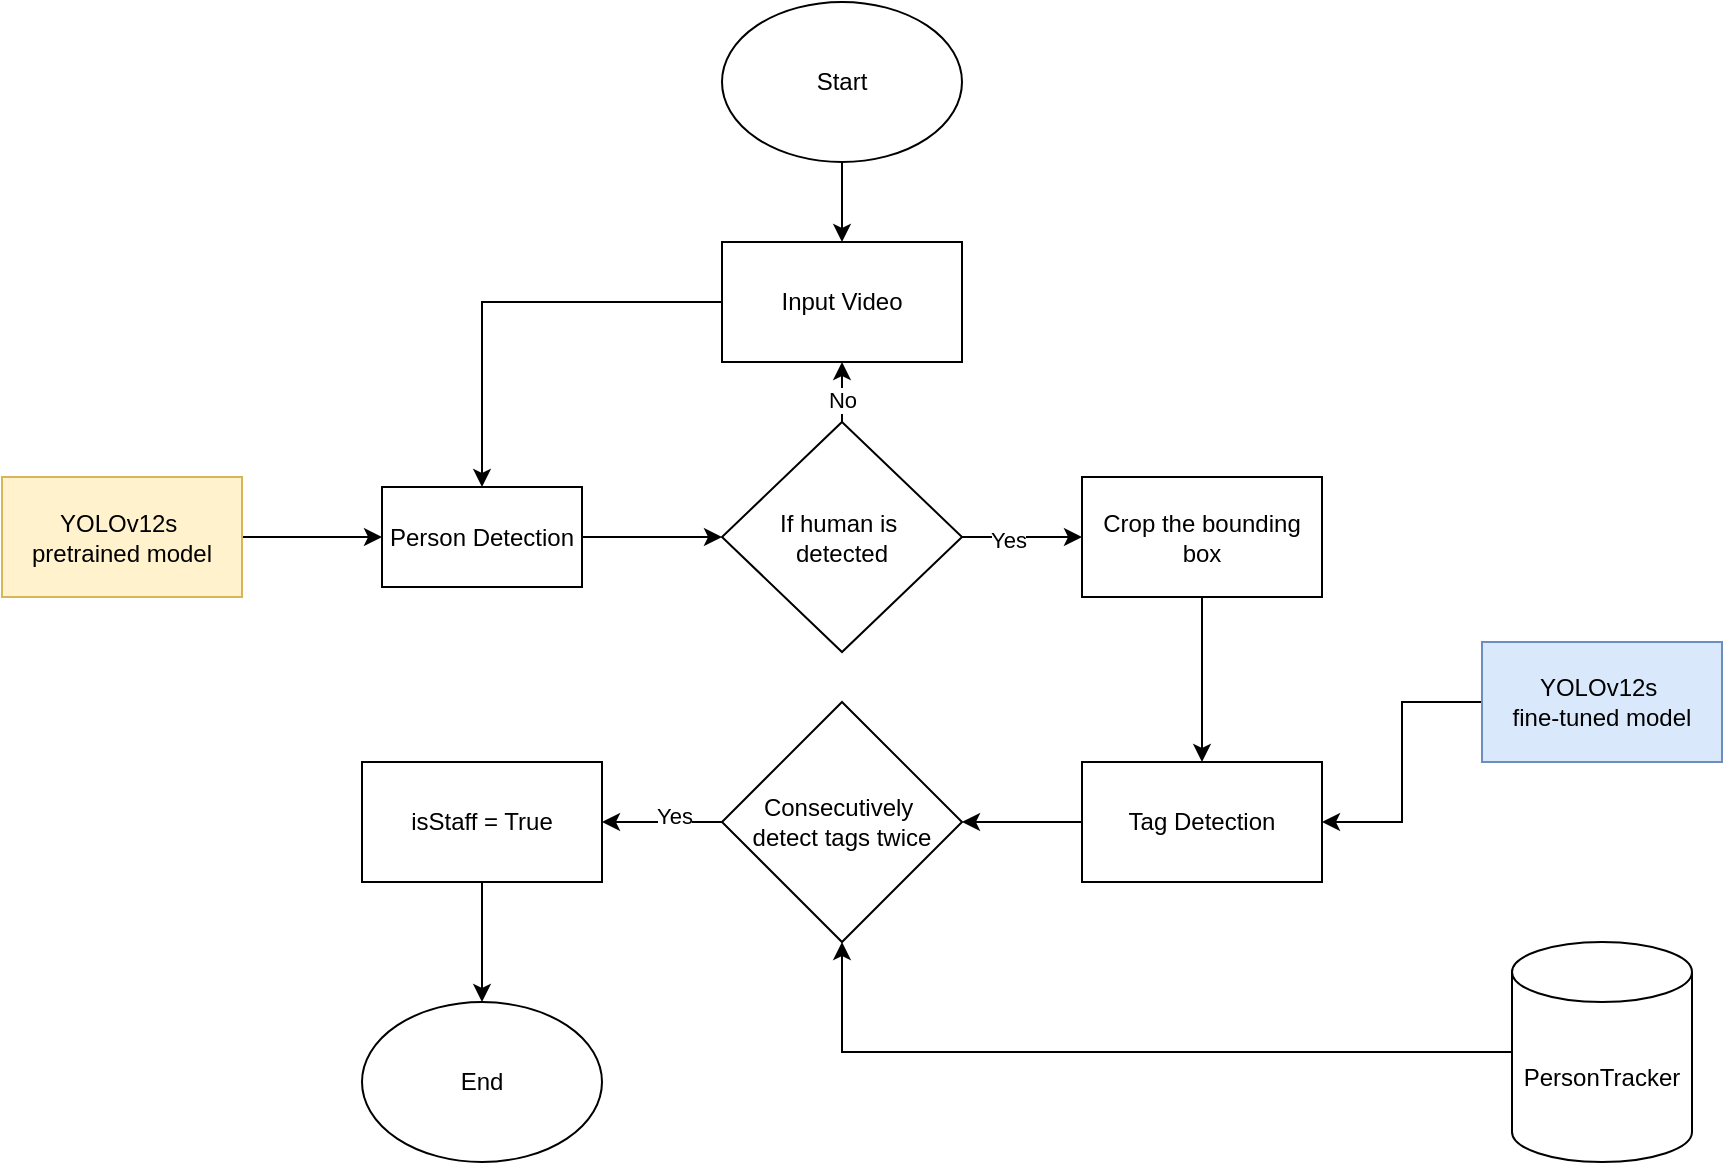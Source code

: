 <mxfile version="24.8.6">
  <diagram name="Page-1" id="fYXxGlgPMz8HsoacvrHg">
    <mxGraphModel dx="1618" dy="462" grid="1" gridSize="10" guides="1" tooltips="1" connect="1" arrows="1" fold="1" page="1" pageScale="1" pageWidth="827" pageHeight="1169" math="0" shadow="0">
      <root>
        <mxCell id="0" />
        <mxCell id="1" parent="0" />
        <mxCell id="h4ovHBpf6mh58sQloEX4-3" value="" style="edgeStyle=orthogonalEdgeStyle;rounded=0;orthogonalLoop=1;jettySize=auto;html=1;" edge="1" parent="1" source="h4ovHBpf6mh58sQloEX4-1" target="h4ovHBpf6mh58sQloEX4-2">
          <mxGeometry relative="1" as="geometry" />
        </mxCell>
        <mxCell id="h4ovHBpf6mh58sQloEX4-1" value="Start" style="ellipse;whiteSpace=wrap;html=1;" vertex="1" parent="1">
          <mxGeometry x="200" y="90" width="120" height="80" as="geometry" />
        </mxCell>
        <mxCell id="h4ovHBpf6mh58sQloEX4-9" style="edgeStyle=orthogonalEdgeStyle;rounded=0;orthogonalLoop=1;jettySize=auto;html=1;entryX=0.5;entryY=0;entryDx=0;entryDy=0;" edge="1" parent="1" source="h4ovHBpf6mh58sQloEX4-2" target="h4ovHBpf6mh58sQloEX4-4">
          <mxGeometry relative="1" as="geometry" />
        </mxCell>
        <mxCell id="h4ovHBpf6mh58sQloEX4-2" value="Input Video" style="rounded=0;whiteSpace=wrap;html=1;" vertex="1" parent="1">
          <mxGeometry x="200" y="210" width="120" height="60" as="geometry" />
        </mxCell>
        <mxCell id="h4ovHBpf6mh58sQloEX4-11" value="" style="edgeStyle=orthogonalEdgeStyle;rounded=0;orthogonalLoop=1;jettySize=auto;html=1;" edge="1" parent="1" source="h4ovHBpf6mh58sQloEX4-4" target="h4ovHBpf6mh58sQloEX4-10">
          <mxGeometry relative="1" as="geometry" />
        </mxCell>
        <mxCell id="h4ovHBpf6mh58sQloEX4-4" value="Person Detection" style="rounded=0;whiteSpace=wrap;html=1;" vertex="1" parent="1">
          <mxGeometry x="30" y="332.5" width="100" height="50" as="geometry" />
        </mxCell>
        <mxCell id="h4ovHBpf6mh58sQloEX4-17" value="" style="edgeStyle=orthogonalEdgeStyle;rounded=0;orthogonalLoop=1;jettySize=auto;html=1;" edge="1" parent="1" source="h4ovHBpf6mh58sQloEX4-10" target="h4ovHBpf6mh58sQloEX4-16">
          <mxGeometry relative="1" as="geometry" />
        </mxCell>
        <mxCell id="h4ovHBpf6mh58sQloEX4-39" value="Yes" style="edgeLabel;html=1;align=center;verticalAlign=middle;resizable=0;points=[];" vertex="1" connectable="0" parent="h4ovHBpf6mh58sQloEX4-17">
          <mxGeometry x="-0.254" y="-1" relative="1" as="geometry">
            <mxPoint as="offset" />
          </mxGeometry>
        </mxCell>
        <mxCell id="h4ovHBpf6mh58sQloEX4-24" value="" style="edgeStyle=orthogonalEdgeStyle;rounded=0;orthogonalLoop=1;jettySize=auto;html=1;" edge="1" parent="1" source="h4ovHBpf6mh58sQloEX4-10" target="h4ovHBpf6mh58sQloEX4-2">
          <mxGeometry relative="1" as="geometry" />
        </mxCell>
        <mxCell id="h4ovHBpf6mh58sQloEX4-40" value="No" style="edgeLabel;html=1;align=center;verticalAlign=middle;resizable=0;points=[];" vertex="1" connectable="0" parent="h4ovHBpf6mh58sQloEX4-24">
          <mxGeometry x="0.152" relative="1" as="geometry">
            <mxPoint as="offset" />
          </mxGeometry>
        </mxCell>
        <mxCell id="h4ovHBpf6mh58sQloEX4-10" value="If human is&amp;nbsp;&lt;div&gt;detected&lt;/div&gt;" style="rhombus;whiteSpace=wrap;html=1;" vertex="1" parent="1">
          <mxGeometry x="200" y="300" width="120" height="115" as="geometry" />
        </mxCell>
        <mxCell id="h4ovHBpf6mh58sQloEX4-20" value="" style="edgeStyle=orthogonalEdgeStyle;rounded=0;orthogonalLoop=1;jettySize=auto;html=1;" edge="1" parent="1" source="h4ovHBpf6mh58sQloEX4-16" target="h4ovHBpf6mh58sQloEX4-18">
          <mxGeometry relative="1" as="geometry" />
        </mxCell>
        <mxCell id="h4ovHBpf6mh58sQloEX4-16" value="Crop the bounding box" style="rounded=0;whiteSpace=wrap;html=1;" vertex="1" parent="1">
          <mxGeometry x="380" y="327.5" width="120" height="60" as="geometry" />
        </mxCell>
        <mxCell id="h4ovHBpf6mh58sQloEX4-26" value="" style="edgeStyle=orthogonalEdgeStyle;rounded=0;orthogonalLoop=1;jettySize=auto;html=1;" edge="1" parent="1" source="h4ovHBpf6mh58sQloEX4-18" target="h4ovHBpf6mh58sQloEX4-25">
          <mxGeometry relative="1" as="geometry" />
        </mxCell>
        <mxCell id="h4ovHBpf6mh58sQloEX4-18" value="Tag Detection" style="rounded=0;whiteSpace=wrap;html=1;" vertex="1" parent="1">
          <mxGeometry x="380" y="470" width="120" height="60" as="geometry" />
        </mxCell>
        <mxCell id="h4ovHBpf6mh58sQloEX4-28" value="" style="edgeStyle=orthogonalEdgeStyle;rounded=0;orthogonalLoop=1;jettySize=auto;html=1;" edge="1" parent="1" source="h4ovHBpf6mh58sQloEX4-25" target="h4ovHBpf6mh58sQloEX4-27">
          <mxGeometry relative="1" as="geometry" />
        </mxCell>
        <mxCell id="h4ovHBpf6mh58sQloEX4-38" value="Yes" style="edgeLabel;html=1;align=center;verticalAlign=middle;resizable=0;points=[];" vertex="1" connectable="0" parent="h4ovHBpf6mh58sQloEX4-28">
          <mxGeometry x="-0.19" y="-3" relative="1" as="geometry">
            <mxPoint as="offset" />
          </mxGeometry>
        </mxCell>
        <mxCell id="h4ovHBpf6mh58sQloEX4-25" value="Consecutively&amp;nbsp;&lt;div&gt;detect tags twice&lt;/div&gt;" style="rhombus;whiteSpace=wrap;html=1;" vertex="1" parent="1">
          <mxGeometry x="200" y="440" width="120" height="120" as="geometry" />
        </mxCell>
        <mxCell id="h4ovHBpf6mh58sQloEX4-35" value="" style="edgeStyle=orthogonalEdgeStyle;rounded=0;orthogonalLoop=1;jettySize=auto;html=1;" edge="1" parent="1" source="h4ovHBpf6mh58sQloEX4-27" target="h4ovHBpf6mh58sQloEX4-29">
          <mxGeometry relative="1" as="geometry" />
        </mxCell>
        <mxCell id="h4ovHBpf6mh58sQloEX4-27" value="isStaff = True" style="rounded=0;whiteSpace=wrap;html=1;" vertex="1" parent="1">
          <mxGeometry x="20" y="470" width="120" height="60" as="geometry" />
        </mxCell>
        <mxCell id="h4ovHBpf6mh58sQloEX4-29" value="End" style="ellipse;whiteSpace=wrap;html=1;" vertex="1" parent="1">
          <mxGeometry x="20" y="590" width="120" height="80" as="geometry" />
        </mxCell>
        <mxCell id="h4ovHBpf6mh58sQloEX4-33" style="edgeStyle=orthogonalEdgeStyle;rounded=0;orthogonalLoop=1;jettySize=auto;html=1;entryX=0;entryY=0.5;entryDx=0;entryDy=0;" edge="1" parent="1" source="h4ovHBpf6mh58sQloEX4-31" target="h4ovHBpf6mh58sQloEX4-4">
          <mxGeometry relative="1" as="geometry" />
        </mxCell>
        <mxCell id="h4ovHBpf6mh58sQloEX4-31" value="YOLOv12s&amp;nbsp;&lt;div&gt;pretrained model&lt;/div&gt;" style="rounded=0;whiteSpace=wrap;html=1;fillColor=#fff2cc;strokeColor=#d6b656;" vertex="1" parent="1">
          <mxGeometry x="-160" y="327.5" width="120" height="60" as="geometry" />
        </mxCell>
        <mxCell id="h4ovHBpf6mh58sQloEX4-34" value="" style="edgeStyle=orthogonalEdgeStyle;rounded=0;orthogonalLoop=1;jettySize=auto;html=1;" edge="1" parent="1" source="h4ovHBpf6mh58sQloEX4-32" target="h4ovHBpf6mh58sQloEX4-18">
          <mxGeometry relative="1" as="geometry" />
        </mxCell>
        <mxCell id="h4ovHBpf6mh58sQloEX4-32" value="YOLOv12s&amp;nbsp;&lt;div&gt;fine-tuned model&lt;/div&gt;" style="rounded=0;whiteSpace=wrap;html=1;fillColor=#dae8fc;strokeColor=#6c8ebf;" vertex="1" parent="1">
          <mxGeometry x="580" y="410" width="120" height="60" as="geometry" />
        </mxCell>
        <mxCell id="h4ovHBpf6mh58sQloEX4-37" style="edgeStyle=orthogonalEdgeStyle;rounded=0;orthogonalLoop=1;jettySize=auto;html=1;entryX=0.5;entryY=1;entryDx=0;entryDy=0;" edge="1" parent="1" source="h4ovHBpf6mh58sQloEX4-36" target="h4ovHBpf6mh58sQloEX4-25">
          <mxGeometry relative="1" as="geometry" />
        </mxCell>
        <mxCell id="h4ovHBpf6mh58sQloEX4-36" value="PersonTracker" style="shape=cylinder3;whiteSpace=wrap;html=1;boundedLbl=1;backgroundOutline=1;size=15;" vertex="1" parent="1">
          <mxGeometry x="595" y="560" width="90" height="110" as="geometry" />
        </mxCell>
      </root>
    </mxGraphModel>
  </diagram>
</mxfile>
